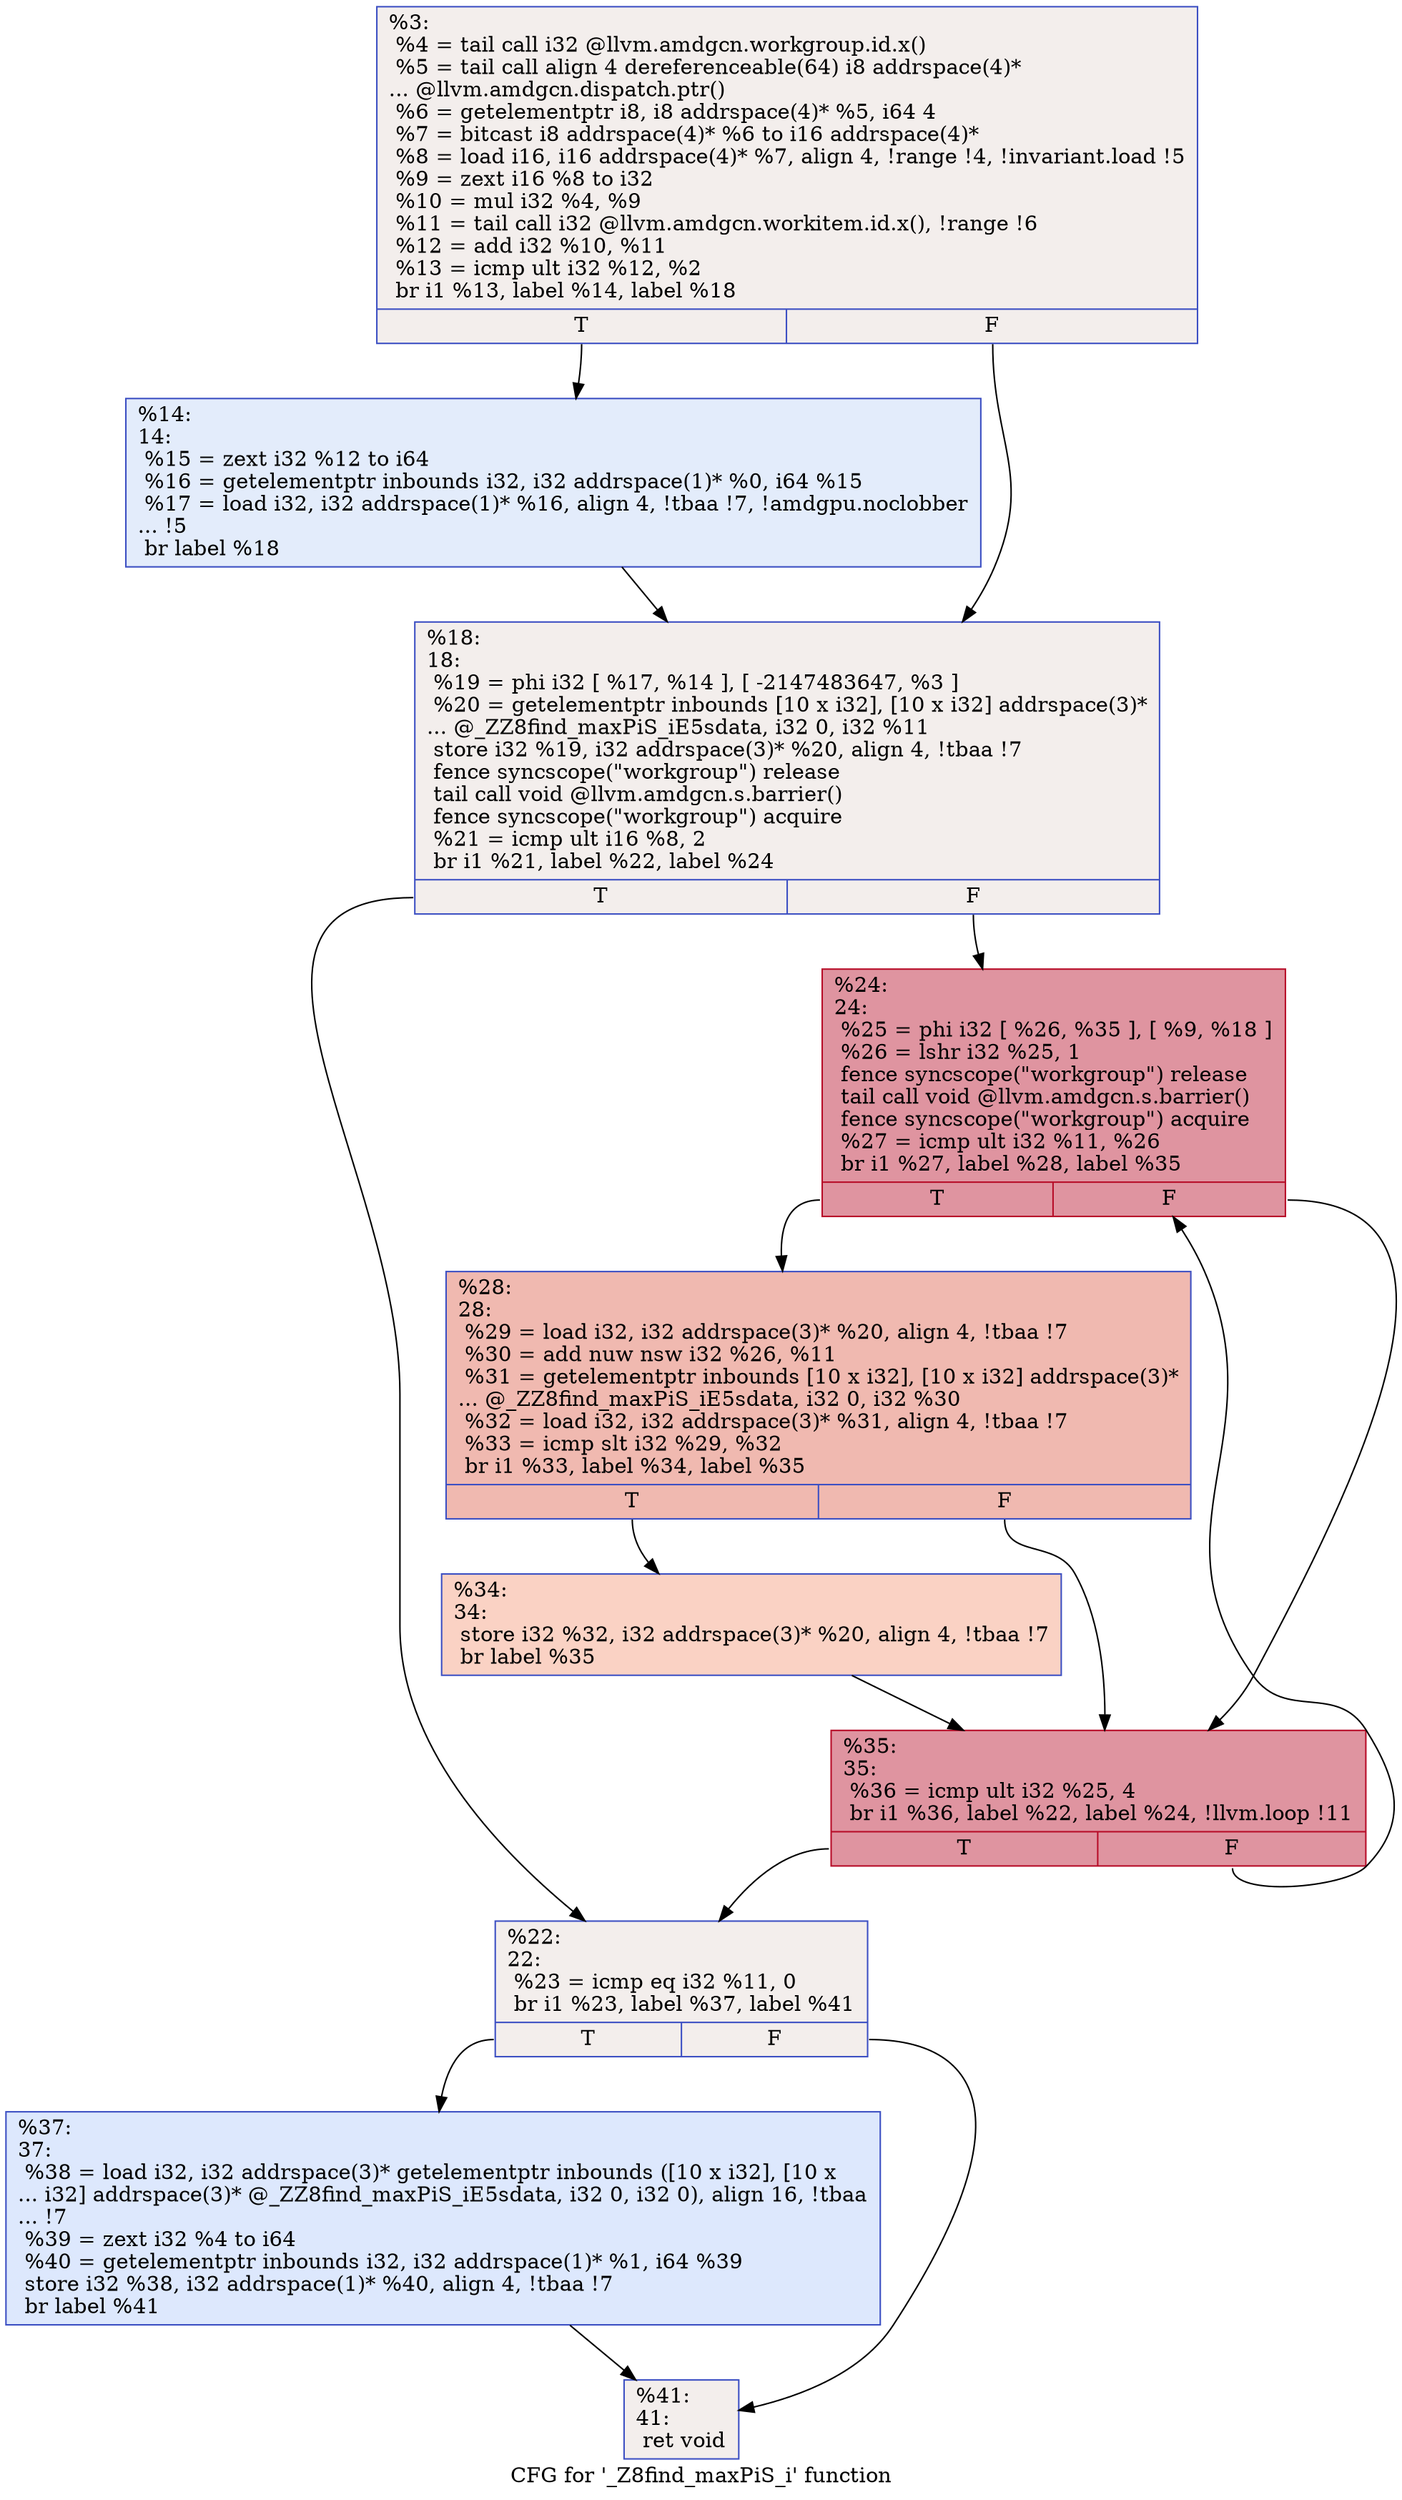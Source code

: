 digraph "CFG for '_Z8find_maxPiS_i' function" {
	label="CFG for '_Z8find_maxPiS_i' function";

	Node0x615c360 [shape=record,color="#3d50c3ff", style=filled, fillcolor="#e3d9d370",label="{%3:\l  %4 = tail call i32 @llvm.amdgcn.workgroup.id.x()\l  %5 = tail call align 4 dereferenceable(64) i8 addrspace(4)*\l... @llvm.amdgcn.dispatch.ptr()\l  %6 = getelementptr i8, i8 addrspace(4)* %5, i64 4\l  %7 = bitcast i8 addrspace(4)* %6 to i16 addrspace(4)*\l  %8 = load i16, i16 addrspace(4)* %7, align 4, !range !4, !invariant.load !5\l  %9 = zext i16 %8 to i32\l  %10 = mul i32 %4, %9\l  %11 = tail call i32 @llvm.amdgcn.workitem.id.x(), !range !6\l  %12 = add i32 %10, %11\l  %13 = icmp ult i32 %12, %2\l  br i1 %13, label %14, label %18\l|{<s0>T|<s1>F}}"];
	Node0x615c360:s0 -> Node0x615e260;
	Node0x615c360:s1 -> Node0x615e2f0;
	Node0x615e260 [shape=record,color="#3d50c3ff", style=filled, fillcolor="#bfd3f670",label="{%14:\l14:                                               \l  %15 = zext i32 %12 to i64\l  %16 = getelementptr inbounds i32, i32 addrspace(1)* %0, i64 %15\l  %17 = load i32, i32 addrspace(1)* %16, align 4, !tbaa !7, !amdgpu.noclobber\l... !5\l  br label %18\l}"];
	Node0x615e260 -> Node0x615e2f0;
	Node0x615e2f0 [shape=record,color="#3d50c3ff", style=filled, fillcolor="#e3d9d370",label="{%18:\l18:                                               \l  %19 = phi i32 [ %17, %14 ], [ -2147483647, %3 ]\l  %20 = getelementptr inbounds [10 x i32], [10 x i32] addrspace(3)*\l... @_ZZ8find_maxPiS_iE5sdata, i32 0, i32 %11\l  store i32 %19, i32 addrspace(3)* %20, align 4, !tbaa !7\l  fence syncscope(\"workgroup\") release\l  tail call void @llvm.amdgcn.s.barrier()\l  fence syncscope(\"workgroup\") acquire\l  %21 = icmp ult i16 %8, 2\l  br i1 %21, label %22, label %24\l|{<s0>T|<s1>F}}"];
	Node0x615e2f0:s0 -> Node0x615fa00;
	Node0x615e2f0:s1 -> Node0x615fa90;
	Node0x615fa00 [shape=record,color="#3d50c3ff", style=filled, fillcolor="#e3d9d370",label="{%22:\l22:                                               \l  %23 = icmp eq i32 %11, 0\l  br i1 %23, label %37, label %41\l|{<s0>T|<s1>F}}"];
	Node0x615fa00:s0 -> Node0x615fc60;
	Node0x615fa00:s1 -> Node0x615fcb0;
	Node0x615fa90 [shape=record,color="#b70d28ff", style=filled, fillcolor="#b70d2870",label="{%24:\l24:                                               \l  %25 = phi i32 [ %26, %35 ], [ %9, %18 ]\l  %26 = lshr i32 %25, 1\l  fence syncscope(\"workgroup\") release\l  tail call void @llvm.amdgcn.s.barrier()\l  fence syncscope(\"workgroup\") acquire\l  %27 = icmp ult i32 %11, %26\l  br i1 %27, label %28, label %35\l|{<s0>T|<s1>F}}"];
	Node0x615fa90:s0 -> Node0x6160260;
	Node0x615fa90:s1 -> Node0x615fe20;
	Node0x6160260 [shape=record,color="#3d50c3ff", style=filled, fillcolor="#de614d70",label="{%28:\l28:                                               \l  %29 = load i32, i32 addrspace(3)* %20, align 4, !tbaa !7\l  %30 = add nuw nsw i32 %26, %11\l  %31 = getelementptr inbounds [10 x i32], [10 x i32] addrspace(3)*\l... @_ZZ8find_maxPiS_iE5sdata, i32 0, i32 %30\l  %32 = load i32, i32 addrspace(3)* %31, align 4, !tbaa !7\l  %33 = icmp slt i32 %29, %32\l  br i1 %33, label %34, label %35\l|{<s0>T|<s1>F}}"];
	Node0x6160260:s0 -> Node0x615e5d0;
	Node0x6160260:s1 -> Node0x615fe20;
	Node0x615e5d0 [shape=record,color="#3d50c3ff", style=filled, fillcolor="#f4987a70",label="{%34:\l34:                                               \l  store i32 %32, i32 addrspace(3)* %20, align 4, !tbaa !7\l  br label %35\l}"];
	Node0x615e5d0 -> Node0x615fe20;
	Node0x615fe20 [shape=record,color="#b70d28ff", style=filled, fillcolor="#b70d2870",label="{%35:\l35:                                               \l  %36 = icmp ult i32 %25, 4\l  br i1 %36, label %22, label %24, !llvm.loop !11\l|{<s0>T|<s1>F}}"];
	Node0x615fe20:s0 -> Node0x615fa00;
	Node0x615fe20:s1 -> Node0x615fa90;
	Node0x615fc60 [shape=record,color="#3d50c3ff", style=filled, fillcolor="#b2ccfb70",label="{%37:\l37:                                               \l  %38 = load i32, i32 addrspace(3)* getelementptr inbounds ([10 x i32], [10 x\l... i32] addrspace(3)* @_ZZ8find_maxPiS_iE5sdata, i32 0, i32 0), align 16, !tbaa\l... !7\l  %39 = zext i32 %4 to i64\l  %40 = getelementptr inbounds i32, i32 addrspace(1)* %1, i64 %39\l  store i32 %38, i32 addrspace(1)* %40, align 4, !tbaa !7\l  br label %41\l}"];
	Node0x615fc60 -> Node0x615fcb0;
	Node0x615fcb0 [shape=record,color="#3d50c3ff", style=filled, fillcolor="#e3d9d370",label="{%41:\l41:                                               \l  ret void\l}"];
}
